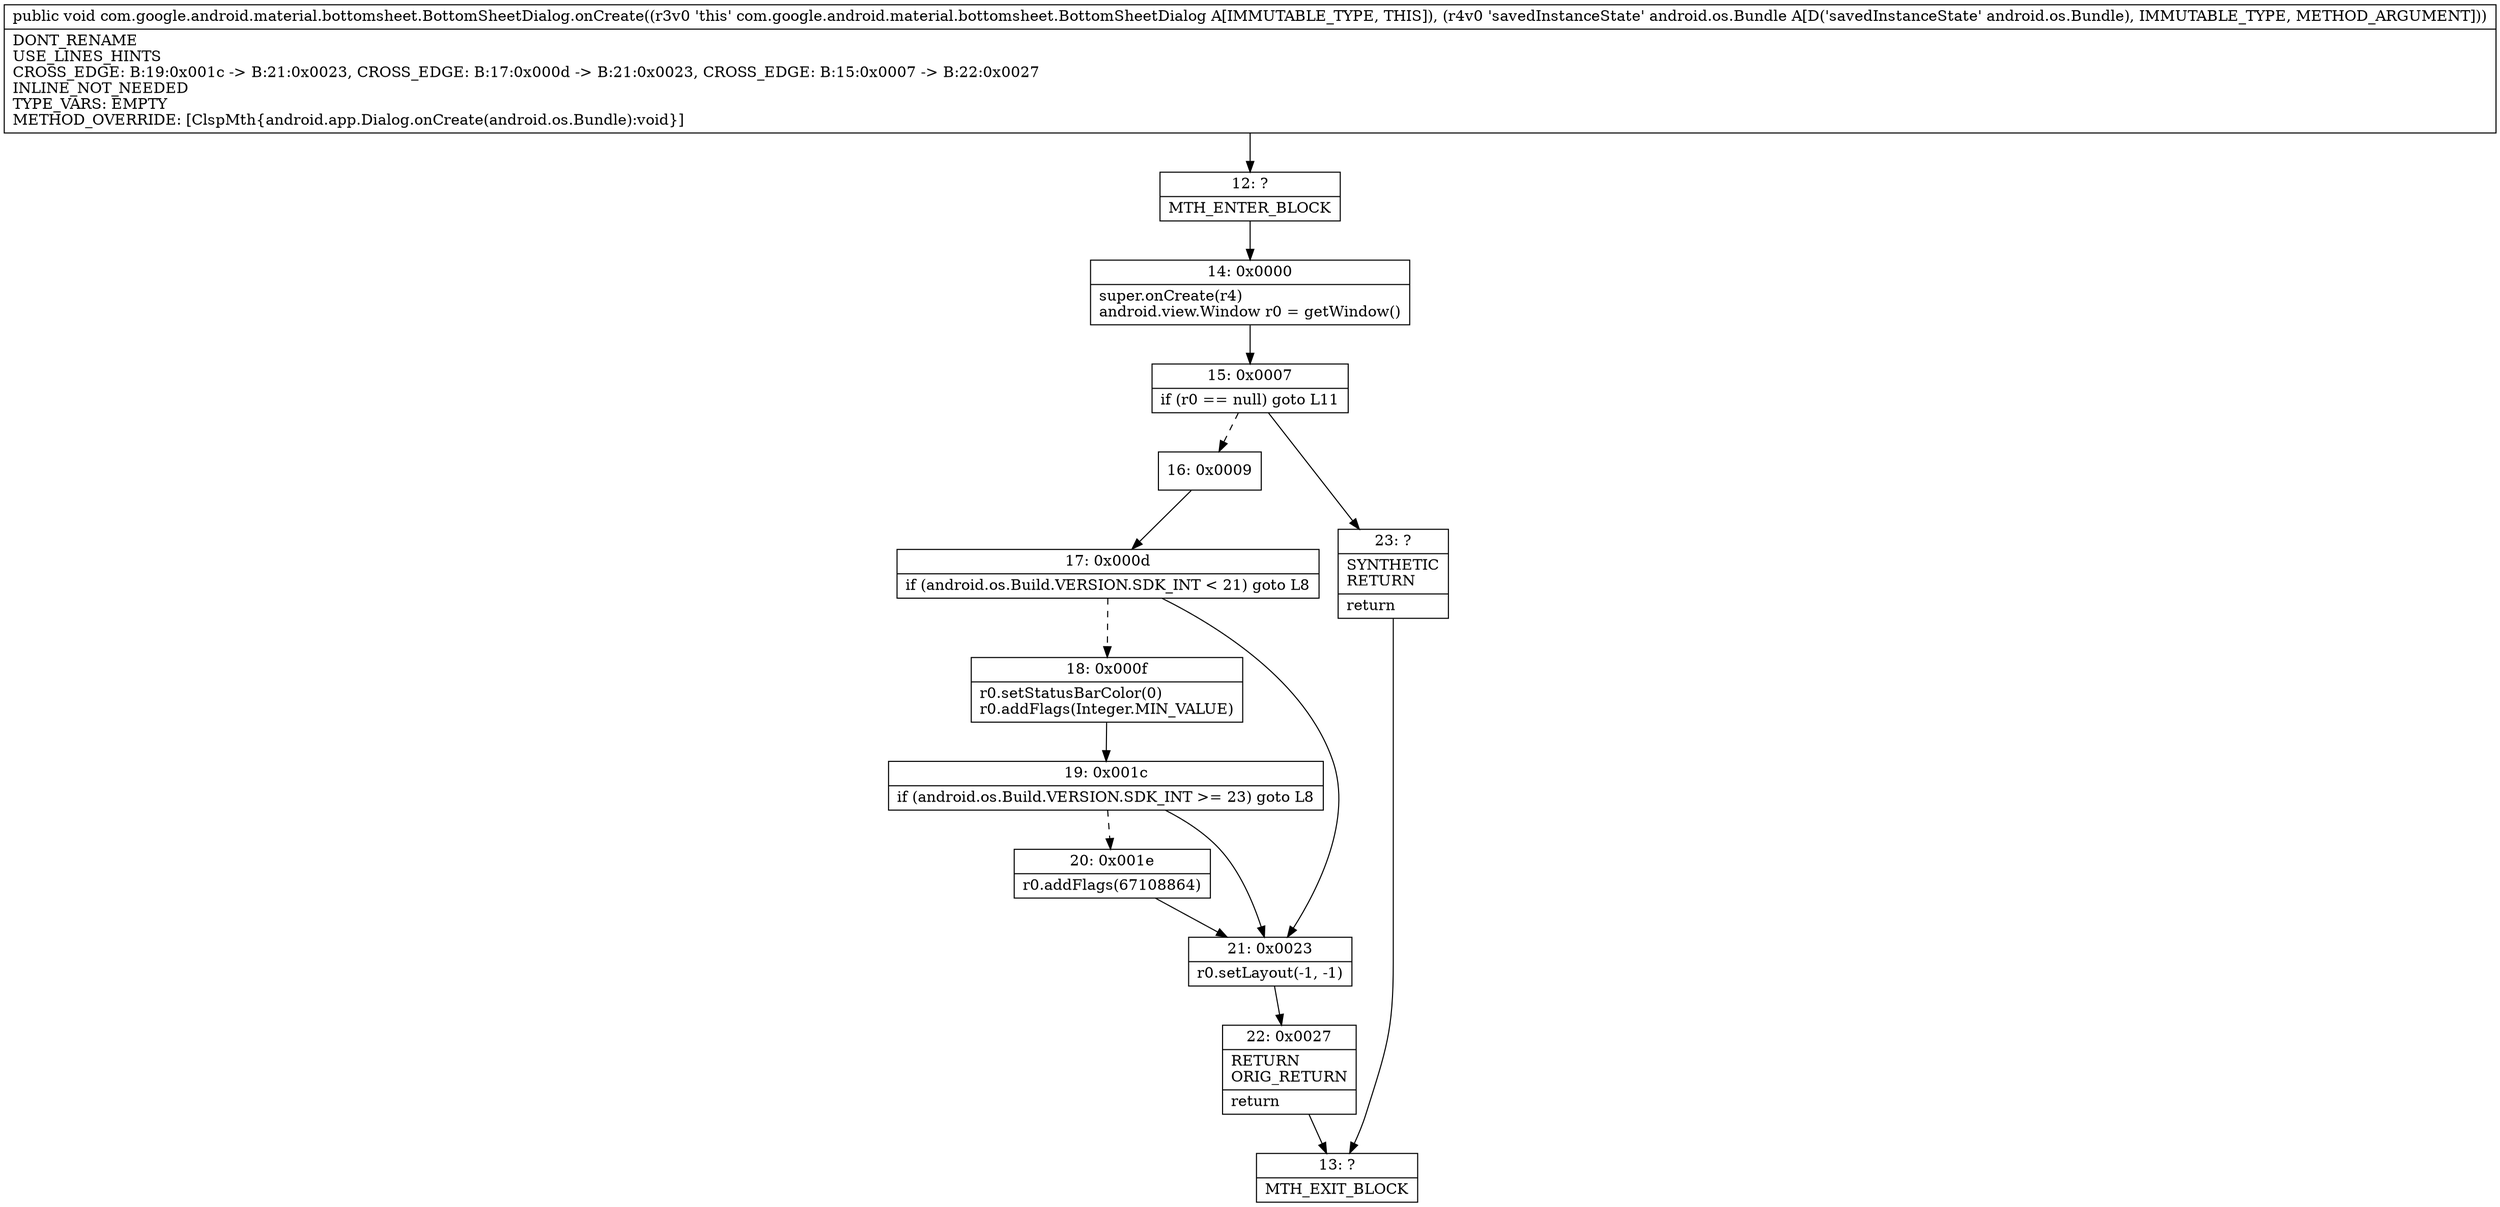 digraph "CFG forcom.google.android.material.bottomsheet.BottomSheetDialog.onCreate(Landroid\/os\/Bundle;)V" {
Node_12 [shape=record,label="{12\:\ ?|MTH_ENTER_BLOCK\l}"];
Node_14 [shape=record,label="{14\:\ 0x0000|super.onCreate(r4)\landroid.view.Window r0 = getWindow()\l}"];
Node_15 [shape=record,label="{15\:\ 0x0007|if (r0 == null) goto L11\l}"];
Node_16 [shape=record,label="{16\:\ 0x0009}"];
Node_17 [shape=record,label="{17\:\ 0x000d|if (android.os.Build.VERSION.SDK_INT \< 21) goto L8\l}"];
Node_18 [shape=record,label="{18\:\ 0x000f|r0.setStatusBarColor(0)\lr0.addFlags(Integer.MIN_VALUE)\l}"];
Node_19 [shape=record,label="{19\:\ 0x001c|if (android.os.Build.VERSION.SDK_INT \>= 23) goto L8\l}"];
Node_20 [shape=record,label="{20\:\ 0x001e|r0.addFlags(67108864)\l}"];
Node_21 [shape=record,label="{21\:\ 0x0023|r0.setLayout(\-1, \-1)\l}"];
Node_22 [shape=record,label="{22\:\ 0x0027|RETURN\lORIG_RETURN\l|return\l}"];
Node_13 [shape=record,label="{13\:\ ?|MTH_EXIT_BLOCK\l}"];
Node_23 [shape=record,label="{23\:\ ?|SYNTHETIC\lRETURN\l|return\l}"];
MethodNode[shape=record,label="{public void com.google.android.material.bottomsheet.BottomSheetDialog.onCreate((r3v0 'this' com.google.android.material.bottomsheet.BottomSheetDialog A[IMMUTABLE_TYPE, THIS]), (r4v0 'savedInstanceState' android.os.Bundle A[D('savedInstanceState' android.os.Bundle), IMMUTABLE_TYPE, METHOD_ARGUMENT]))  | DONT_RENAME\lUSE_LINES_HINTS\lCROSS_EDGE: B:19:0x001c \-\> B:21:0x0023, CROSS_EDGE: B:17:0x000d \-\> B:21:0x0023, CROSS_EDGE: B:15:0x0007 \-\> B:22:0x0027\lINLINE_NOT_NEEDED\lTYPE_VARS: EMPTY\lMETHOD_OVERRIDE: [ClspMth\{android.app.Dialog.onCreate(android.os.Bundle):void\}]\l}"];
MethodNode -> Node_12;Node_12 -> Node_14;
Node_14 -> Node_15;
Node_15 -> Node_16[style=dashed];
Node_15 -> Node_23;
Node_16 -> Node_17;
Node_17 -> Node_18[style=dashed];
Node_17 -> Node_21;
Node_18 -> Node_19;
Node_19 -> Node_20[style=dashed];
Node_19 -> Node_21;
Node_20 -> Node_21;
Node_21 -> Node_22;
Node_22 -> Node_13;
Node_23 -> Node_13;
}

